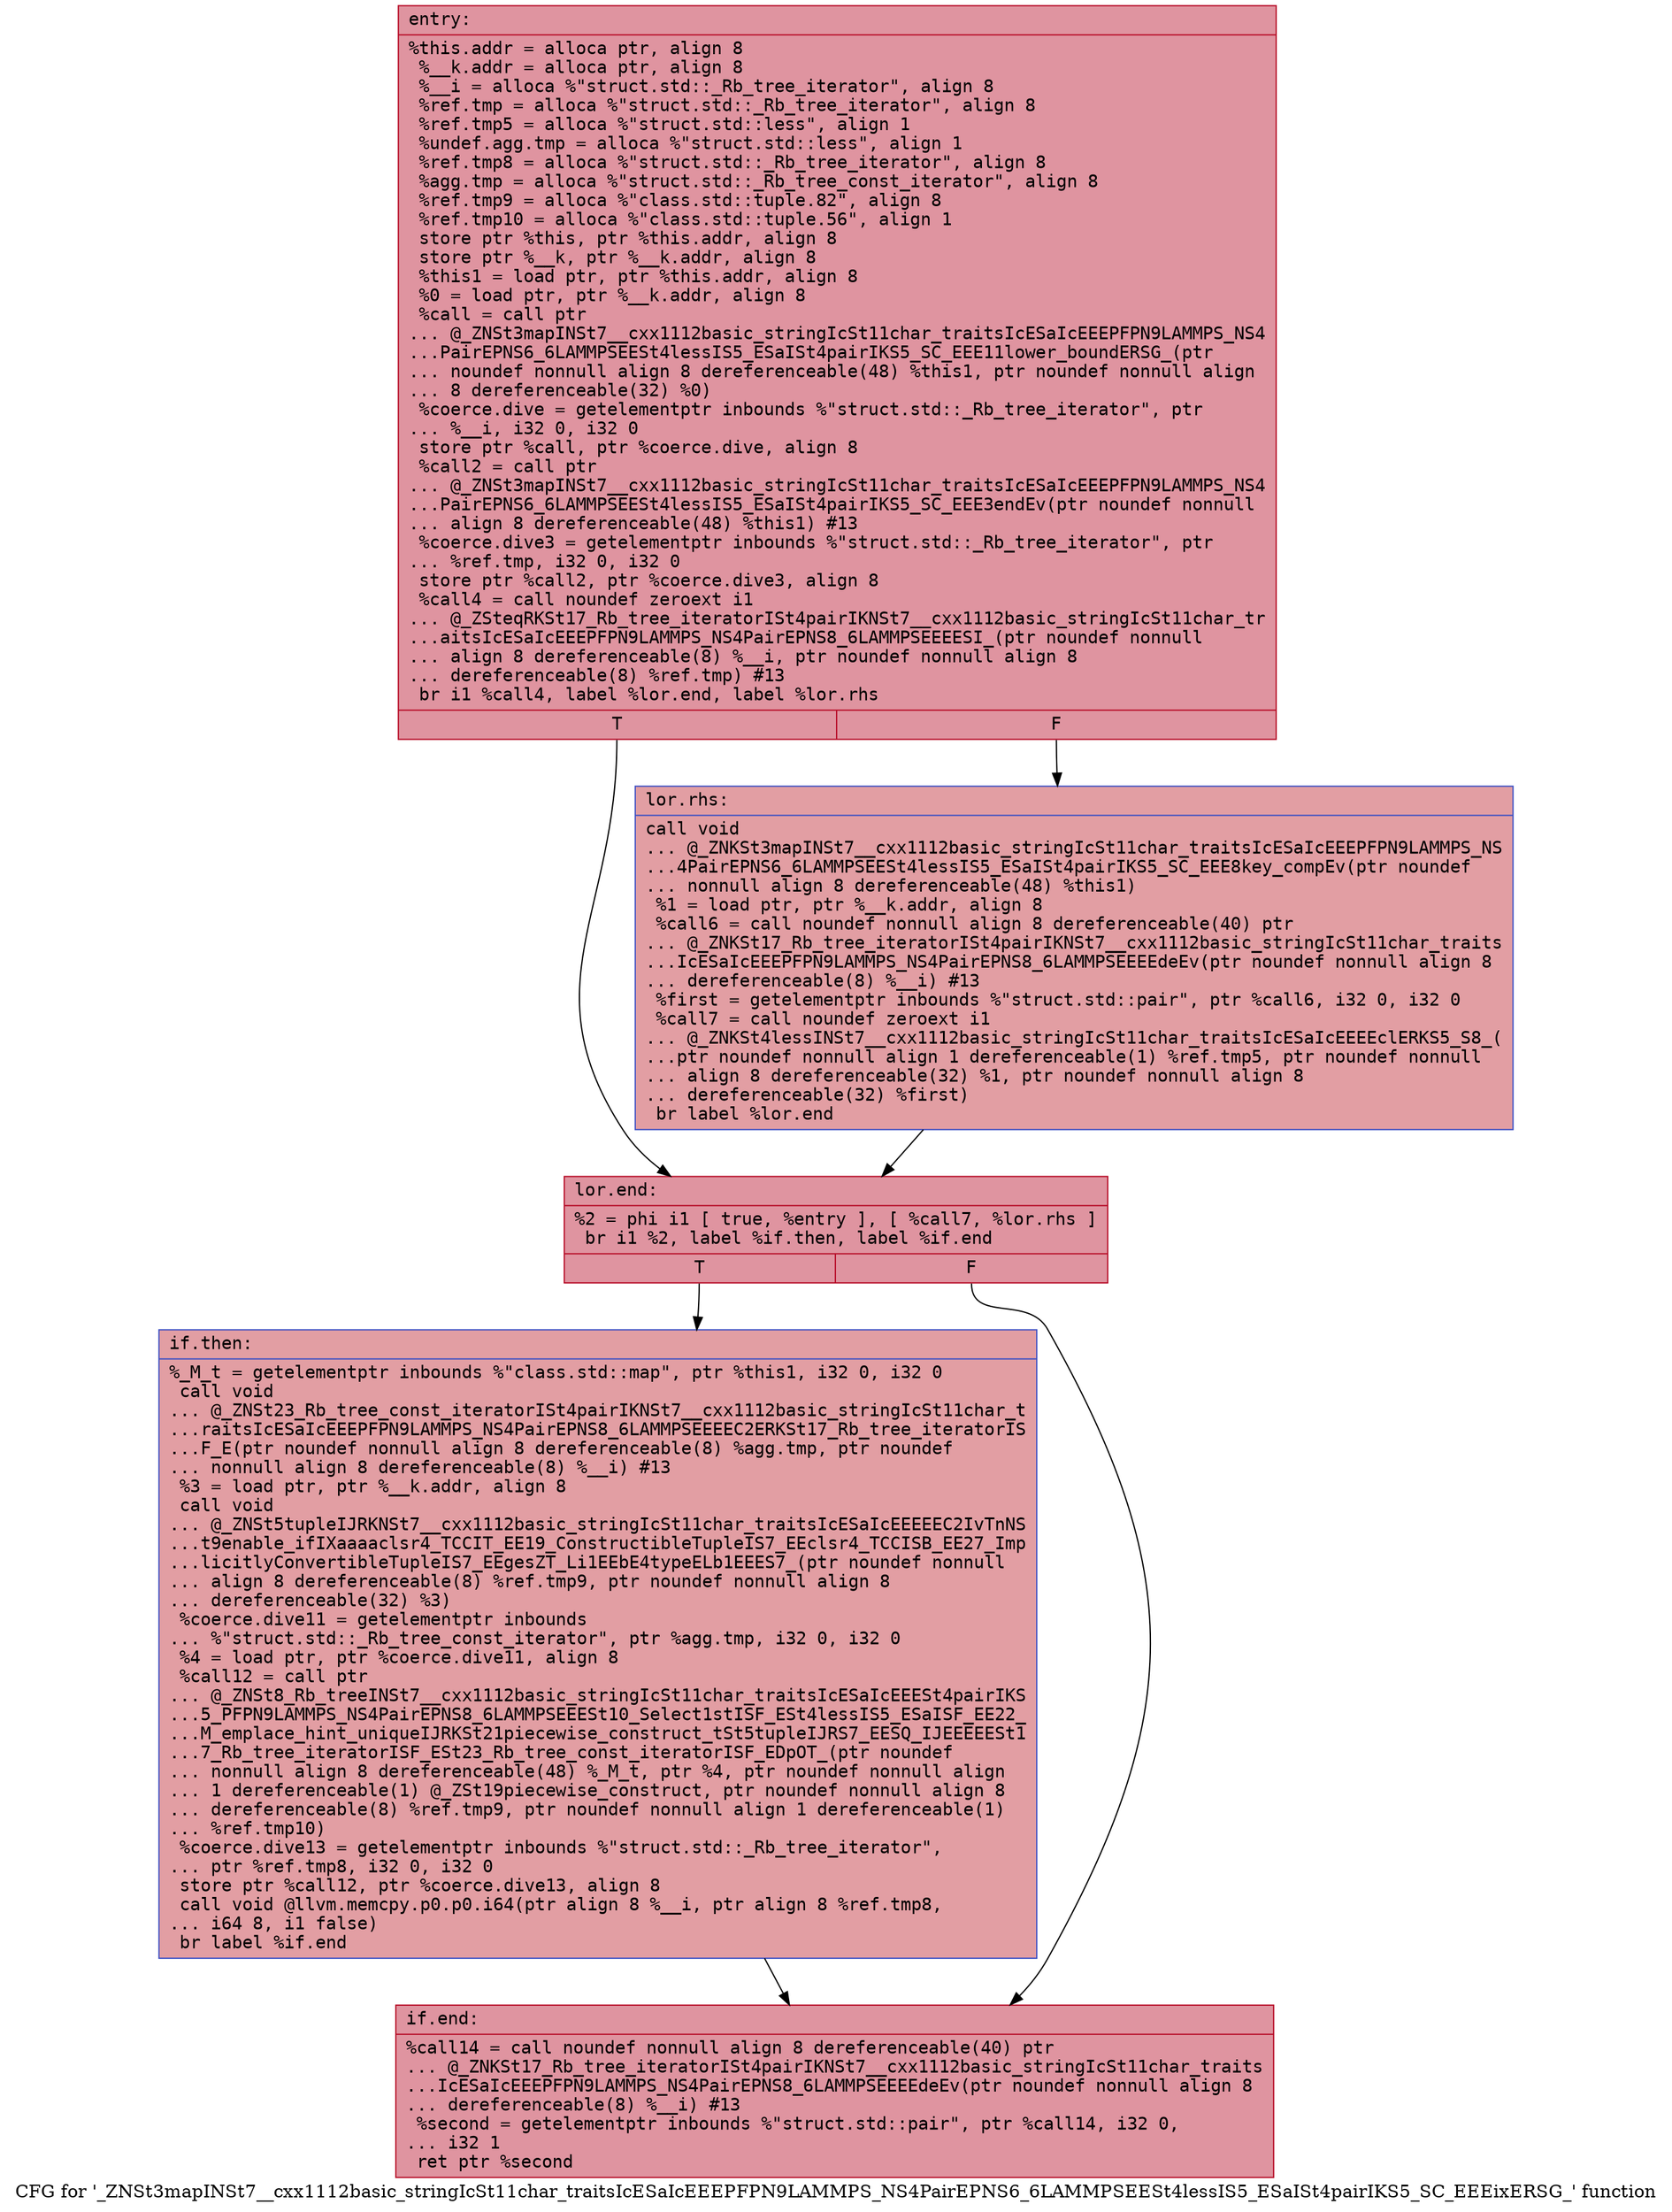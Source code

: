 digraph "CFG for '_ZNSt3mapINSt7__cxx1112basic_stringIcSt11char_traitsIcESaIcEEEPFPN9LAMMPS_NS4PairEPNS6_6LAMMPSEESt4lessIS5_ESaISt4pairIKS5_SC_EEEixERSG_' function" {
	label="CFG for '_ZNSt3mapINSt7__cxx1112basic_stringIcSt11char_traitsIcESaIcEEEPFPN9LAMMPS_NS4PairEPNS6_6LAMMPSEESt4lessIS5_ESaISt4pairIKS5_SC_EEEixERSG_' function";

	Node0x563a5e080a10 [shape=record,color="#b70d28ff", style=filled, fillcolor="#b70d2870" fontname="Courier",label="{entry:\l|  %this.addr = alloca ptr, align 8\l  %__k.addr = alloca ptr, align 8\l  %__i = alloca %\"struct.std::_Rb_tree_iterator\", align 8\l  %ref.tmp = alloca %\"struct.std::_Rb_tree_iterator\", align 8\l  %ref.tmp5 = alloca %\"struct.std::less\", align 1\l  %undef.agg.tmp = alloca %\"struct.std::less\", align 1\l  %ref.tmp8 = alloca %\"struct.std::_Rb_tree_iterator\", align 8\l  %agg.tmp = alloca %\"struct.std::_Rb_tree_const_iterator\", align 8\l  %ref.tmp9 = alloca %\"class.std::tuple.82\", align 8\l  %ref.tmp10 = alloca %\"class.std::tuple.56\", align 1\l  store ptr %this, ptr %this.addr, align 8\l  store ptr %__k, ptr %__k.addr, align 8\l  %this1 = load ptr, ptr %this.addr, align 8\l  %0 = load ptr, ptr %__k.addr, align 8\l  %call = call ptr\l... @_ZNSt3mapINSt7__cxx1112basic_stringIcSt11char_traitsIcESaIcEEEPFPN9LAMMPS_NS4\l...PairEPNS6_6LAMMPSEESt4lessIS5_ESaISt4pairIKS5_SC_EEE11lower_boundERSG_(ptr\l... noundef nonnull align 8 dereferenceable(48) %this1, ptr noundef nonnull align\l... 8 dereferenceable(32) %0)\l  %coerce.dive = getelementptr inbounds %\"struct.std::_Rb_tree_iterator\", ptr\l... %__i, i32 0, i32 0\l  store ptr %call, ptr %coerce.dive, align 8\l  %call2 = call ptr\l... @_ZNSt3mapINSt7__cxx1112basic_stringIcSt11char_traitsIcESaIcEEEPFPN9LAMMPS_NS4\l...PairEPNS6_6LAMMPSEESt4lessIS5_ESaISt4pairIKS5_SC_EEE3endEv(ptr noundef nonnull\l... align 8 dereferenceable(48) %this1) #13\l  %coerce.dive3 = getelementptr inbounds %\"struct.std::_Rb_tree_iterator\", ptr\l... %ref.tmp, i32 0, i32 0\l  store ptr %call2, ptr %coerce.dive3, align 8\l  %call4 = call noundef zeroext i1\l... @_ZSteqRKSt17_Rb_tree_iteratorISt4pairIKNSt7__cxx1112basic_stringIcSt11char_tr\l...aitsIcESaIcEEEPFPN9LAMMPS_NS4PairEPNS8_6LAMMPSEEEESI_(ptr noundef nonnull\l... align 8 dereferenceable(8) %__i, ptr noundef nonnull align 8\l... dereferenceable(8) %ref.tmp) #13\l  br i1 %call4, label %lor.end, label %lor.rhs\l|{<s0>T|<s1>F}}"];
	Node0x563a5e080a10:s0 -> Node0x563a5e081a10[tooltip="entry -> lor.end\nProbability 50.00%" ];
	Node0x563a5e080a10:s1 -> Node0x563a5e081a60[tooltip="entry -> lor.rhs\nProbability 50.00%" ];
	Node0x563a5e081a60 [shape=record,color="#3d50c3ff", style=filled, fillcolor="#be242e70" fontname="Courier",label="{lor.rhs:\l|  call void\l... @_ZNKSt3mapINSt7__cxx1112basic_stringIcSt11char_traitsIcESaIcEEEPFPN9LAMMPS_NS\l...4PairEPNS6_6LAMMPSEESt4lessIS5_ESaISt4pairIKS5_SC_EEE8key_compEv(ptr noundef\l... nonnull align 8 dereferenceable(48) %this1)\l  %1 = load ptr, ptr %__k.addr, align 8\l  %call6 = call noundef nonnull align 8 dereferenceable(40) ptr\l... @_ZNKSt17_Rb_tree_iteratorISt4pairIKNSt7__cxx1112basic_stringIcSt11char_traits\l...IcESaIcEEEPFPN9LAMMPS_NS4PairEPNS8_6LAMMPSEEEEdeEv(ptr noundef nonnull align 8\l... dereferenceable(8) %__i) #13\l  %first = getelementptr inbounds %\"struct.std::pair\", ptr %call6, i32 0, i32 0\l  %call7 = call noundef zeroext i1\l... @_ZNKSt4lessINSt7__cxx1112basic_stringIcSt11char_traitsIcESaIcEEEEclERKS5_S8_(\l...ptr noundef nonnull align 1 dereferenceable(1) %ref.tmp5, ptr noundef nonnull\l... align 8 dereferenceable(32) %1, ptr noundef nonnull align 8\l... dereferenceable(32) %first)\l  br label %lor.end\l}"];
	Node0x563a5e081a60 -> Node0x563a5e081a10[tooltip="lor.rhs -> lor.end\nProbability 100.00%" ];
	Node0x563a5e081a10 [shape=record,color="#b70d28ff", style=filled, fillcolor="#b70d2870" fontname="Courier",label="{lor.end:\l|  %2 = phi i1 [ true, %entry ], [ %call7, %lor.rhs ]\l  br i1 %2, label %if.then, label %if.end\l|{<s0>T|<s1>F}}"];
	Node0x563a5e081a10:s0 -> Node0x563a5e082030[tooltip="lor.end -> if.then\nProbability 50.00%" ];
	Node0x563a5e081a10:s1 -> Node0x563a5e081070[tooltip="lor.end -> if.end\nProbability 50.00%" ];
	Node0x563a5e082030 [shape=record,color="#3d50c3ff", style=filled, fillcolor="#be242e70" fontname="Courier",label="{if.then:\l|  %_M_t = getelementptr inbounds %\"class.std::map\", ptr %this1, i32 0, i32 0\l  call void\l... @_ZNSt23_Rb_tree_const_iteratorISt4pairIKNSt7__cxx1112basic_stringIcSt11char_t\l...raitsIcESaIcEEEPFPN9LAMMPS_NS4PairEPNS8_6LAMMPSEEEEC2ERKSt17_Rb_tree_iteratorIS\l...F_E(ptr noundef nonnull align 8 dereferenceable(8) %agg.tmp, ptr noundef\l... nonnull align 8 dereferenceable(8) %__i) #13\l  %3 = load ptr, ptr %__k.addr, align 8\l  call void\l... @_ZNSt5tupleIJRKNSt7__cxx1112basic_stringIcSt11char_traitsIcESaIcEEEEEC2IvTnNS\l...t9enable_ifIXaaaaclsr4_TCCIT_EE19_ConstructibleTupleIS7_EEclsr4_TCCISB_EE27_Imp\l...licitlyConvertibleTupleIS7_EEgesZT_Li1EEbE4typeELb1EEES7_(ptr noundef nonnull\l... align 8 dereferenceable(8) %ref.tmp9, ptr noundef nonnull align 8\l... dereferenceable(32) %3)\l  %coerce.dive11 = getelementptr inbounds\l... %\"struct.std::_Rb_tree_const_iterator\", ptr %agg.tmp, i32 0, i32 0\l  %4 = load ptr, ptr %coerce.dive11, align 8\l  %call12 = call ptr\l... @_ZNSt8_Rb_treeINSt7__cxx1112basic_stringIcSt11char_traitsIcESaIcEEESt4pairIKS\l...5_PFPN9LAMMPS_NS4PairEPNS8_6LAMMPSEEESt10_Select1stISF_ESt4lessIS5_ESaISF_EE22_\l...M_emplace_hint_uniqueIJRKSt21piecewise_construct_tSt5tupleIJRS7_EESQ_IJEEEEESt1\l...7_Rb_tree_iteratorISF_ESt23_Rb_tree_const_iteratorISF_EDpOT_(ptr noundef\l... nonnull align 8 dereferenceable(48) %_M_t, ptr %4, ptr noundef nonnull align\l... 1 dereferenceable(1) @_ZSt19piecewise_construct, ptr noundef nonnull align 8\l... dereferenceable(8) %ref.tmp9, ptr noundef nonnull align 1 dereferenceable(1)\l... %ref.tmp10)\l  %coerce.dive13 = getelementptr inbounds %\"struct.std::_Rb_tree_iterator\",\l... ptr %ref.tmp8, i32 0, i32 0\l  store ptr %call12, ptr %coerce.dive13, align 8\l  call void @llvm.memcpy.p0.p0.i64(ptr align 8 %__i, ptr align 8 %ref.tmp8,\l... i64 8, i1 false)\l  br label %if.end\l}"];
	Node0x563a5e082030 -> Node0x563a5e081070[tooltip="if.then -> if.end\nProbability 100.00%" ];
	Node0x563a5e081070 [shape=record,color="#b70d28ff", style=filled, fillcolor="#b70d2870" fontname="Courier",label="{if.end:\l|  %call14 = call noundef nonnull align 8 dereferenceable(40) ptr\l... @_ZNKSt17_Rb_tree_iteratorISt4pairIKNSt7__cxx1112basic_stringIcSt11char_traits\l...IcESaIcEEEPFPN9LAMMPS_NS4PairEPNS8_6LAMMPSEEEEdeEv(ptr noundef nonnull align 8\l... dereferenceable(8) %__i) #13\l  %second = getelementptr inbounds %\"struct.std::pair\", ptr %call14, i32 0,\l... i32 1\l  ret ptr %second\l}"];
}
